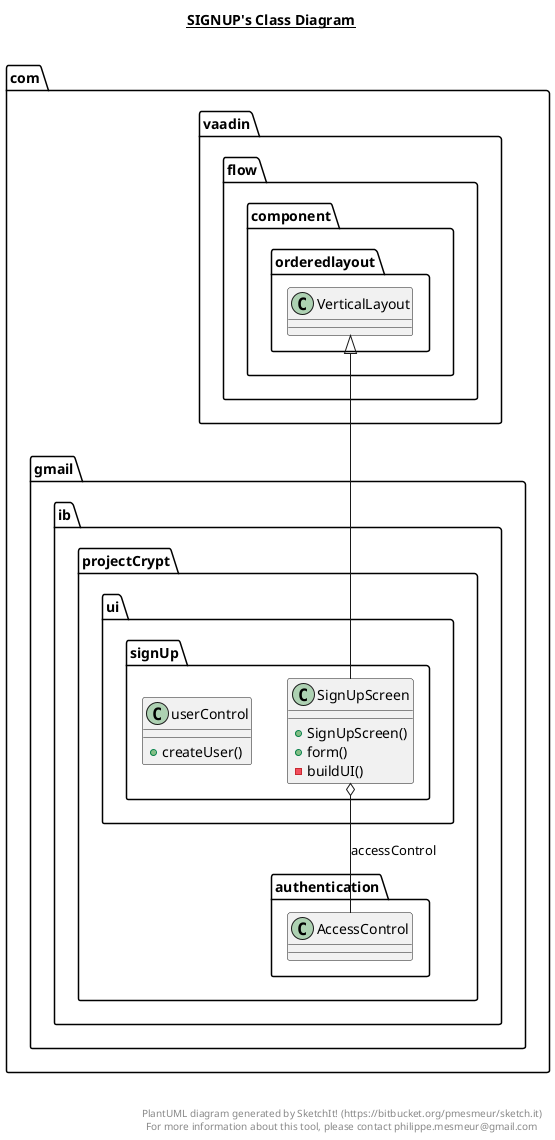 @startuml

title __SIGNUP's Class Diagram__\n

  namespace com.gmail.ib.projectCrypt {
    namespace ui {
      namespace signUp {
        class com.gmail.ib.projectCrypt.ui.signUp.SignUpScreen {
            + SignUpScreen()
            + form()
            - buildUI()
        }
      }
    }
  }
  

  namespace com.gmail.ib.projectCrypt {
    namespace ui {
      namespace signUp {
        class com.gmail.ib.projectCrypt.ui.signUp.userControl {
            + createUser()
        }
      }
    }
  }
  

  com.gmail.ib.projectCrypt.ui.signUp.SignUpScreen -up-|> com.vaadin.flow.component.orderedlayout.VerticalLayout
  com.gmail.ib.projectCrypt.ui.signUp.SignUpScreen o-- com.gmail.ib.projectCrypt.authentication.AccessControl : accessControl


right footer


PlantUML diagram generated by SketchIt! (https://bitbucket.org/pmesmeur/sketch.it)
For more information about this tool, please contact philippe.mesmeur@gmail.com
endfooter

@enduml
